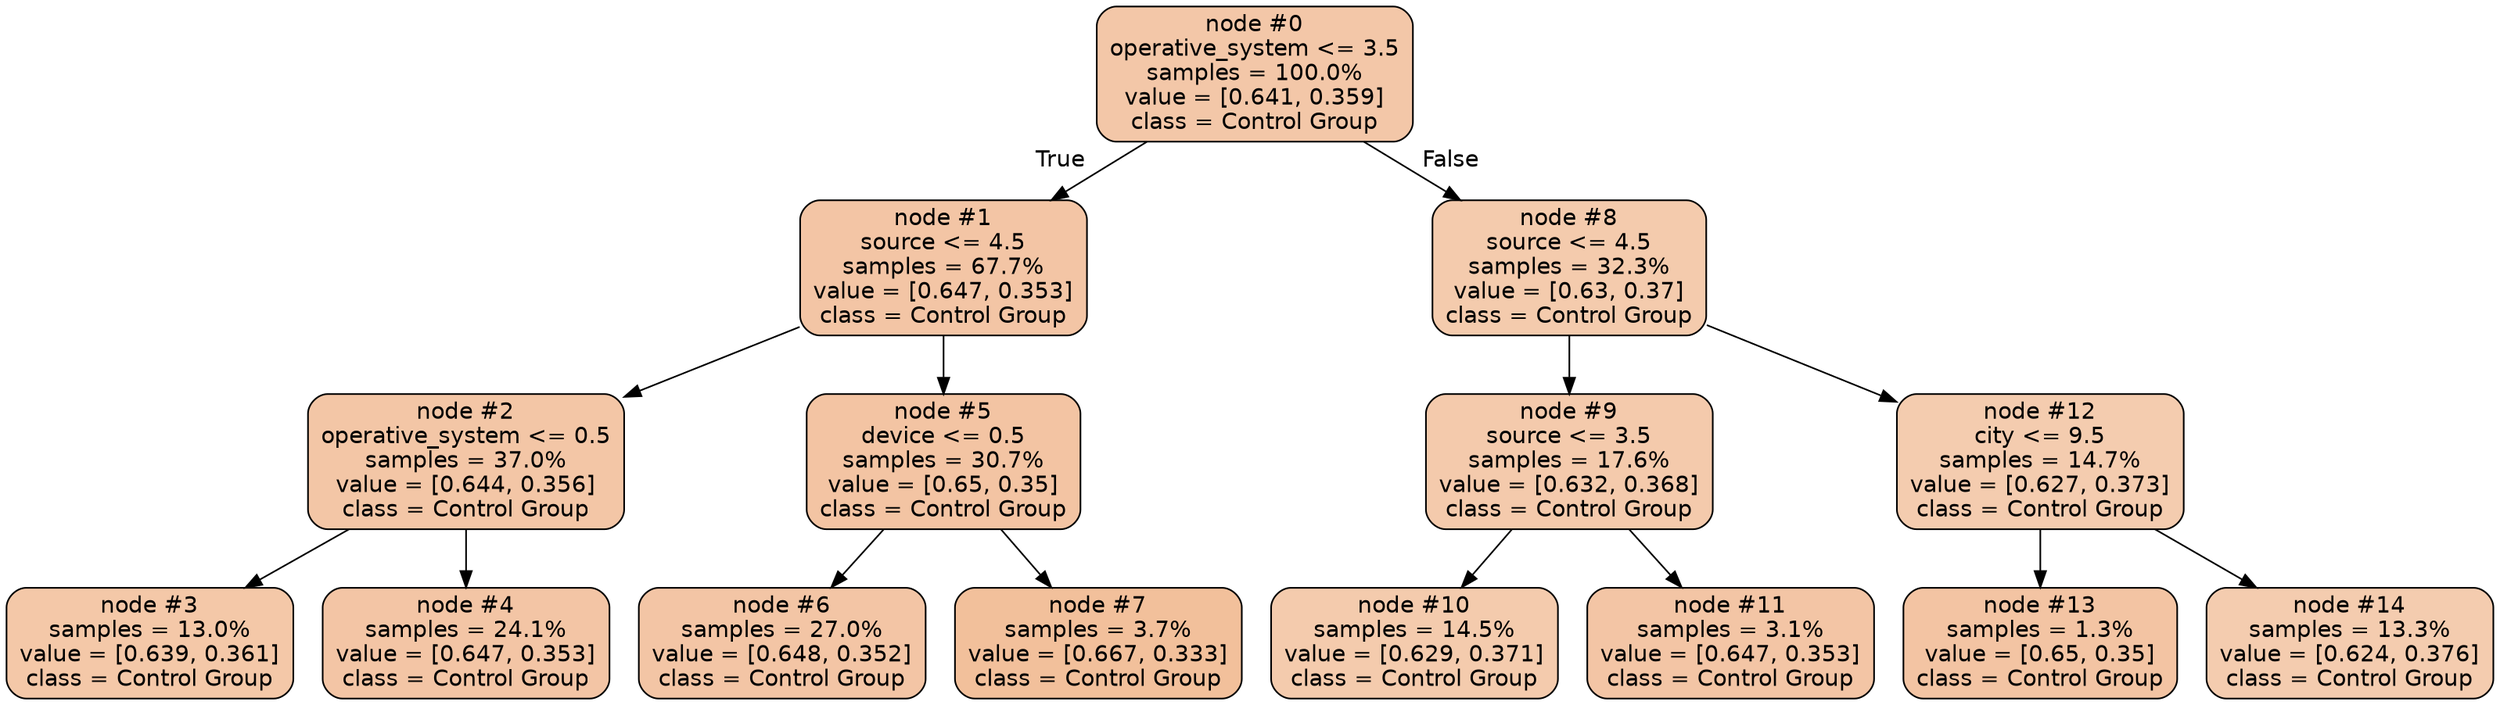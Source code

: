 digraph Tree {
node [shape=box, style="filled, rounded", color="black", fontname=helvetica] ;
edge [fontname=helvetica] ;
0 [label="node #0\noperative_system <= 3.5\nsamples = 100.0%\nvalue = [0.641, 0.359]\nclass = Control Group", fillcolor="#e5813970"] ;
1 [label="node #1\nsource <= 4.5\nsamples = 67.7%\nvalue = [0.647, 0.353]\nclass = Control Group", fillcolor="#e5813974"] ;
0 -> 1 [labeldistance=2.5, labelangle=45, headlabel="True"] ;
2 [label="node #2\noperative_system <= 0.5\nsamples = 37.0%\nvalue = [0.644, 0.356]\nclass = Control Group", fillcolor="#e5813972"] ;
1 -> 2 ;
3 [label="node #3\nsamples = 13.0%\nvalue = [0.639, 0.361]\nclass = Control Group", fillcolor="#e581396f"] ;
2 -> 3 ;
4 [label="node #4\nsamples = 24.1%\nvalue = [0.647, 0.353]\nclass = Control Group", fillcolor="#e5813974"] ;
2 -> 4 ;
5 [label="node #5\ndevice <= 0.5\nsamples = 30.7%\nvalue = [0.65, 0.35]\nclass = Control Group", fillcolor="#e5813976"] ;
1 -> 5 ;
6 [label="node #6\nsamples = 27.0%\nvalue = [0.648, 0.352]\nclass = Control Group", fillcolor="#e5813974"] ;
5 -> 6 ;
7 [label="node #7\nsamples = 3.7%\nvalue = [0.667, 0.333]\nclass = Control Group", fillcolor="#e5813980"] ;
5 -> 7 ;
8 [label="node #8\nsource <= 4.5\nsamples = 32.3%\nvalue = [0.63, 0.37]\nclass = Control Group", fillcolor="#e5813969"] ;
0 -> 8 [labeldistance=2.5, labelangle=-45, headlabel="False"] ;
9 [label="node #9\nsource <= 3.5\nsamples = 17.6%\nvalue = [0.632, 0.368]\nclass = Control Group", fillcolor="#e581396b"] ;
8 -> 9 ;
10 [label="node #10\nsamples = 14.5%\nvalue = [0.629, 0.371]\nclass = Control Group", fillcolor="#e5813969"] ;
9 -> 10 ;
11 [label="node #11\nsamples = 3.1%\nvalue = [0.647, 0.353]\nclass = Control Group", fillcolor="#e5813974"] ;
9 -> 11 ;
12 [label="node #12\ncity <= 9.5\nsamples = 14.7%\nvalue = [0.627, 0.373]\nclass = Control Group", fillcolor="#e5813967"] ;
8 -> 12 ;
13 [label="node #13\nsamples = 1.3%\nvalue = [0.65, 0.35]\nclass = Control Group", fillcolor="#e5813976"] ;
12 -> 13 ;
14 [label="node #14\nsamples = 13.3%\nvalue = [0.624, 0.376]\nclass = Control Group", fillcolor="#e5813966"] ;
12 -> 14 ;
}